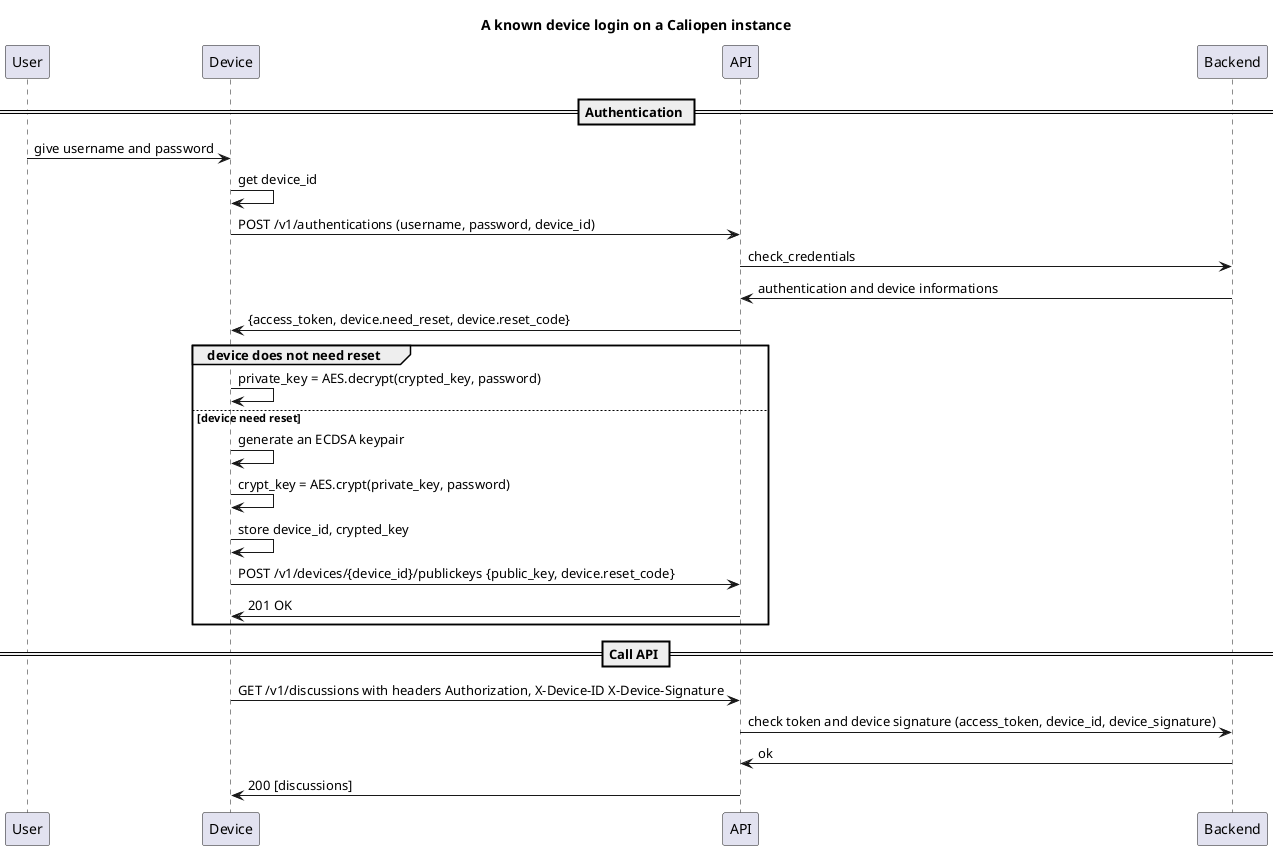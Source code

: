 @startuml

title A known device login on a Caliopen instance

== Authentication ==
User -> Device: give username and password
Device -> Device: get device_id

Device -> API: POST /v1/authentications (username, password, device_id)
API -> Backend: check_credentials
Backend -> API: authentication and device informations
API -> Device: {access_token, device.need_reset, device.reset_code}

group device does not need reset

	Device -> Device: private_key = AES.decrypt(crypted_key, password)

else device need reset
	Device -> Device: generate an ECDSA keypair
	Device -> Device: crypt_key = AES.crypt(private_key, password)
	Device -> Device: store device_id, crypted_key

	Device -> API: POST /v1/devices/{device_id}/publickeys {public_key, device.reset_code}
	API -> Device: 201 OK
end


== Call API ==
Device -> API: GET /v1/discussions with headers Authorization, X-Device-ID X-Device-Signature
API -> Backend: check token and device signature (access_token, device_id, device_signature)
Backend -> API: ok
API -> Device: 200 [discussions]

@enduml
